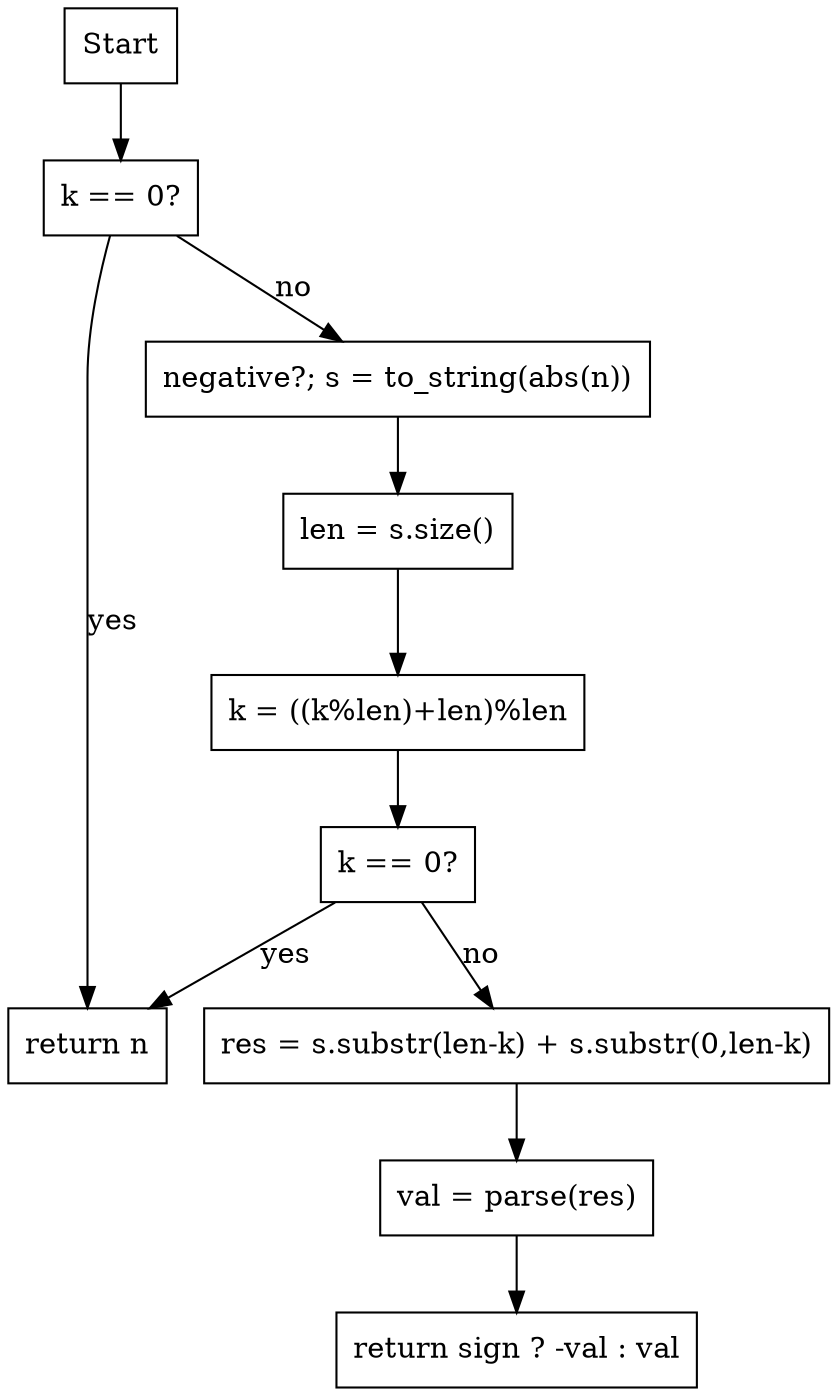 digraph CyclicShift {
  node [shape=box];

  Start       [label="Start"];
  CheckZeroK  [label="k == 0?"];
  ReturnN     [label="return n"];
  AbsSign     [label="negative?; s = to_string(abs(n))"];
  LenCheck    [label="len = s.size()"];
  NormK       [label="k = ((k%len)+len)%len"];
  CheckKZero  [label="k == 0?"];
  Build       [label="res = s.substr(len-k) + s.substr(0,len-k)"];
  Convert     [label="val = parse(res)"];
  ReturnVal   [label="return sign ? -val : val"];

  Start -> CheckZeroK;
  CheckZeroK -> ReturnN [label="yes"];
  CheckZeroK -> AbsSign [label="no"];
  AbsSign -> LenCheck;
  LenCheck -> NormK;
  NormK -> CheckKZero;
  CheckKZero -> ReturnN [label="yes"];
  CheckKZero -> Build   [label="no"];
  Build -> Convert;
  Convert -> ReturnVal;
}
